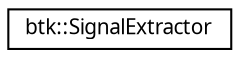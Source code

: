digraph G
{
  edge [fontname="FreeSans.ttf",fontsize="10",labelfontname="FreeSans.ttf",labelfontsize="10"];
  node [fontname="FreeSans.ttf",fontsize="10",shape=record];
  rankdir=LR;
  Node1 [label="btk::SignalExtractor",height=0.2,width=0.4,color="black", fillcolor="white", style="filled",URL="$classbtk_1_1_signal_extractor.html",tooltip="Extract signal from a dwi dataset."];
}
